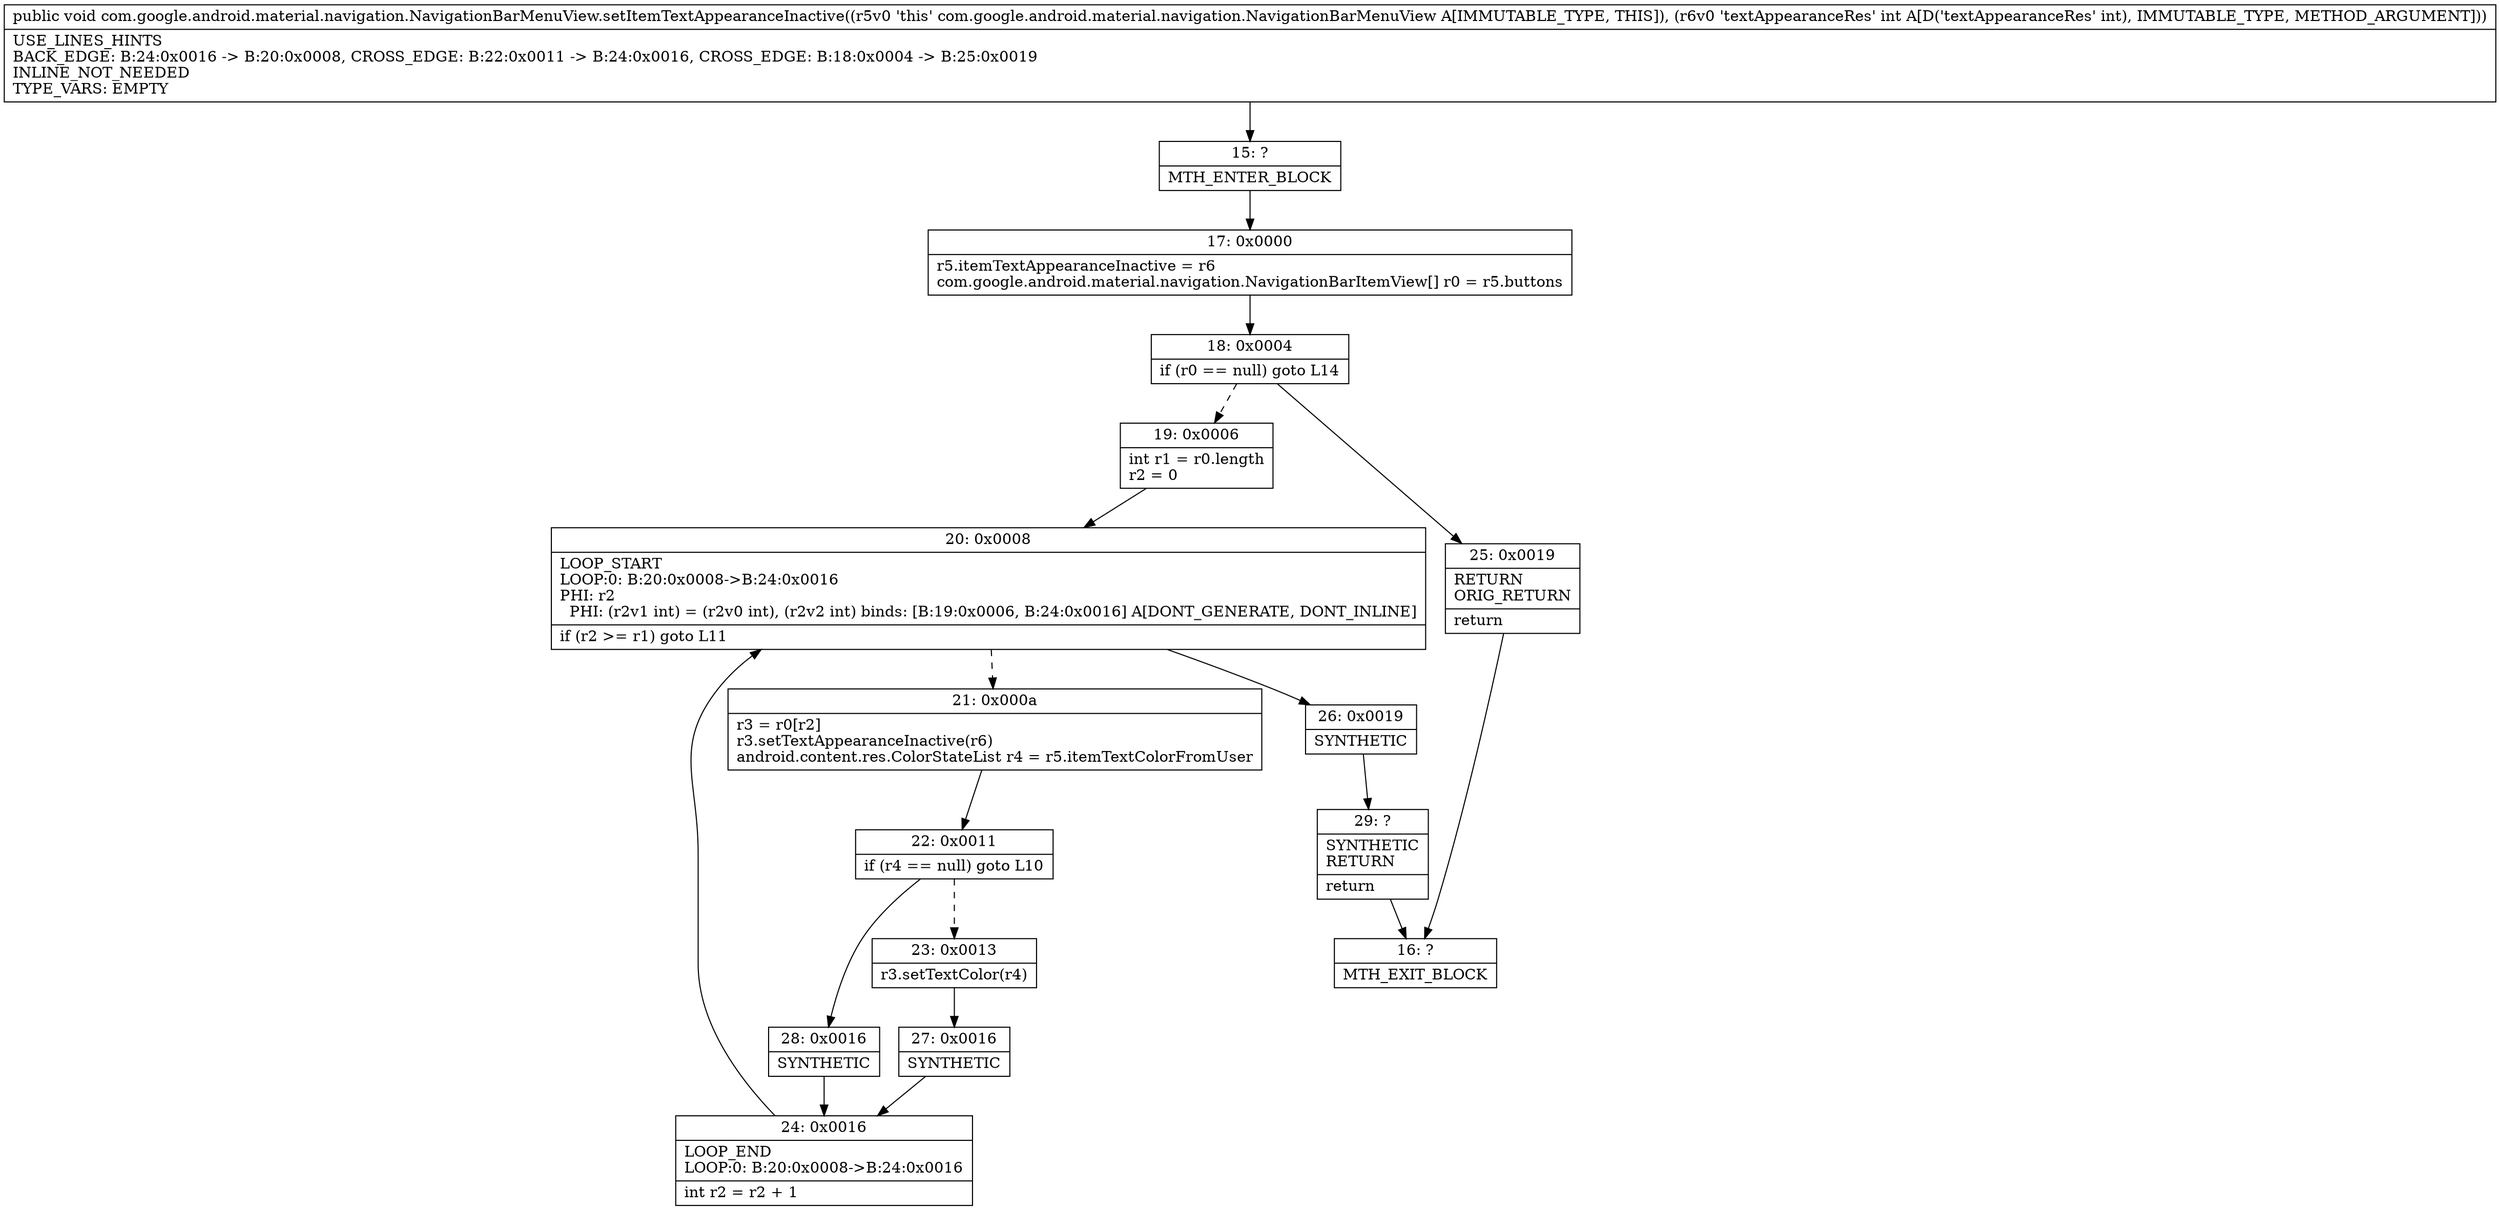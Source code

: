 digraph "CFG forcom.google.android.material.navigation.NavigationBarMenuView.setItemTextAppearanceInactive(I)V" {
Node_15 [shape=record,label="{15\:\ ?|MTH_ENTER_BLOCK\l}"];
Node_17 [shape=record,label="{17\:\ 0x0000|r5.itemTextAppearanceInactive = r6\lcom.google.android.material.navigation.NavigationBarItemView[] r0 = r5.buttons\l}"];
Node_18 [shape=record,label="{18\:\ 0x0004|if (r0 == null) goto L14\l}"];
Node_19 [shape=record,label="{19\:\ 0x0006|int r1 = r0.length\lr2 = 0\l}"];
Node_20 [shape=record,label="{20\:\ 0x0008|LOOP_START\lLOOP:0: B:20:0x0008\-\>B:24:0x0016\lPHI: r2 \l  PHI: (r2v1 int) = (r2v0 int), (r2v2 int) binds: [B:19:0x0006, B:24:0x0016] A[DONT_GENERATE, DONT_INLINE]\l|if (r2 \>= r1) goto L11\l}"];
Node_21 [shape=record,label="{21\:\ 0x000a|r3 = r0[r2]\lr3.setTextAppearanceInactive(r6)\landroid.content.res.ColorStateList r4 = r5.itemTextColorFromUser\l}"];
Node_22 [shape=record,label="{22\:\ 0x0011|if (r4 == null) goto L10\l}"];
Node_23 [shape=record,label="{23\:\ 0x0013|r3.setTextColor(r4)\l}"];
Node_27 [shape=record,label="{27\:\ 0x0016|SYNTHETIC\l}"];
Node_24 [shape=record,label="{24\:\ 0x0016|LOOP_END\lLOOP:0: B:20:0x0008\-\>B:24:0x0016\l|int r2 = r2 + 1\l}"];
Node_28 [shape=record,label="{28\:\ 0x0016|SYNTHETIC\l}"];
Node_26 [shape=record,label="{26\:\ 0x0019|SYNTHETIC\l}"];
Node_29 [shape=record,label="{29\:\ ?|SYNTHETIC\lRETURN\l|return\l}"];
Node_16 [shape=record,label="{16\:\ ?|MTH_EXIT_BLOCK\l}"];
Node_25 [shape=record,label="{25\:\ 0x0019|RETURN\lORIG_RETURN\l|return\l}"];
MethodNode[shape=record,label="{public void com.google.android.material.navigation.NavigationBarMenuView.setItemTextAppearanceInactive((r5v0 'this' com.google.android.material.navigation.NavigationBarMenuView A[IMMUTABLE_TYPE, THIS]), (r6v0 'textAppearanceRes' int A[D('textAppearanceRes' int), IMMUTABLE_TYPE, METHOD_ARGUMENT]))  | USE_LINES_HINTS\lBACK_EDGE: B:24:0x0016 \-\> B:20:0x0008, CROSS_EDGE: B:22:0x0011 \-\> B:24:0x0016, CROSS_EDGE: B:18:0x0004 \-\> B:25:0x0019\lINLINE_NOT_NEEDED\lTYPE_VARS: EMPTY\l}"];
MethodNode -> Node_15;Node_15 -> Node_17;
Node_17 -> Node_18;
Node_18 -> Node_19[style=dashed];
Node_18 -> Node_25;
Node_19 -> Node_20;
Node_20 -> Node_21[style=dashed];
Node_20 -> Node_26;
Node_21 -> Node_22;
Node_22 -> Node_23[style=dashed];
Node_22 -> Node_28;
Node_23 -> Node_27;
Node_27 -> Node_24;
Node_24 -> Node_20;
Node_28 -> Node_24;
Node_26 -> Node_29;
Node_29 -> Node_16;
Node_25 -> Node_16;
}

